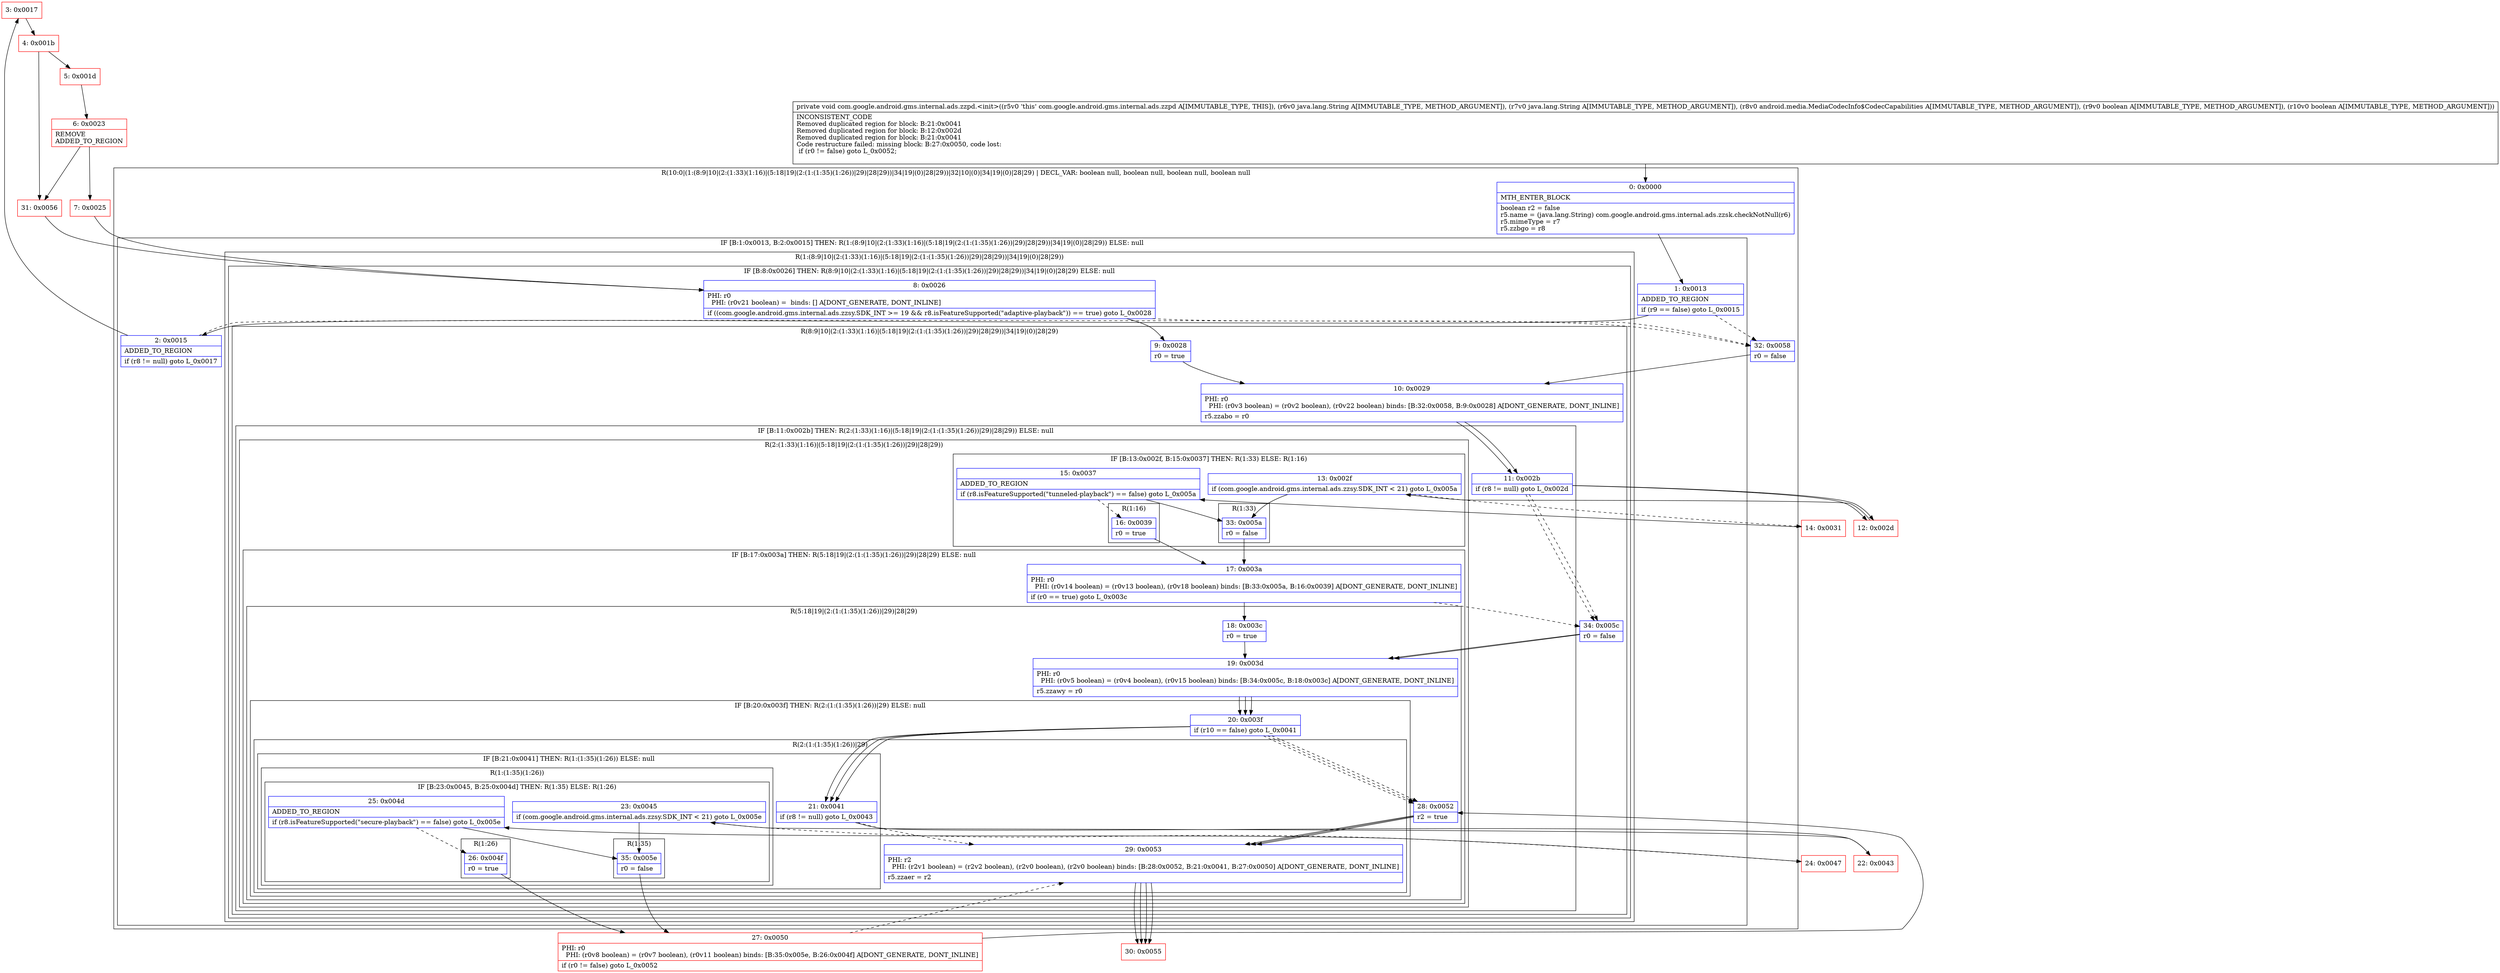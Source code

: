 digraph "CFG forcom.google.android.gms.internal.ads.zzpd.\<init\>(Ljava\/lang\/String;Ljava\/lang\/String;Landroid\/media\/MediaCodecInfo$CodecCapabilities;ZZ)V" {
subgraph cluster_Region_1508535207 {
label = "R(10:0|(1:(8:9|10|(2:(1:33)(1:16)|(5:18|19|(2:(1:(1:35)(1:26))|29)|28|29))|34|19|(0)|28|29))|32|10|(0)|34|19|(0)|28|29) | DECL_VAR: boolean null, boolean null, boolean null, boolean null\l";
node [shape=record,color=blue];
Node_0 [shape=record,label="{0\:\ 0x0000|MTH_ENTER_BLOCK\l|boolean r2 = false\lr5.name = (java.lang.String) com.google.android.gms.internal.ads.zzsk.checkNotNull(r6)\lr5.mimeType = r7\lr5.zzbgo = r8\l}"];
subgraph cluster_IfRegion_1155723118 {
label = "IF [B:1:0x0013, B:2:0x0015] THEN: R(1:(8:9|10|(2:(1:33)(1:16)|(5:18|19|(2:(1:(1:35)(1:26))|29)|28|29))|34|19|(0)|28|29)) ELSE: null";
node [shape=record,color=blue];
Node_1 [shape=record,label="{1\:\ 0x0013|ADDED_TO_REGION\l|if (r9 == false) goto L_0x0015\l}"];
Node_2 [shape=record,label="{2\:\ 0x0015|ADDED_TO_REGION\l|if (r8 != null) goto L_0x0017\l}"];
subgraph cluster_Region_1619865781 {
label = "R(1:(8:9|10|(2:(1:33)(1:16)|(5:18|19|(2:(1:(1:35)(1:26))|29)|28|29))|34|19|(0)|28|29))";
node [shape=record,color=blue];
subgraph cluster_IfRegion_1008489974 {
label = "IF [B:8:0x0026] THEN: R(8:9|10|(2:(1:33)(1:16)|(5:18|19|(2:(1:(1:35)(1:26))|29)|28|29))|34|19|(0)|28|29) ELSE: null";
node [shape=record,color=blue];
Node_8 [shape=record,label="{8\:\ 0x0026|PHI: r0 \l  PHI: (r0v21 boolean) =  binds: [] A[DONT_GENERATE, DONT_INLINE]\l|if ((com.google.android.gms.internal.ads.zzsy.SDK_INT \>= 19 && r8.isFeatureSupported(\"adaptive\-playback\")) == true) goto L_0x0028\l}"];
subgraph cluster_Region_1829551214 {
label = "R(8:9|10|(2:(1:33)(1:16)|(5:18|19|(2:(1:(1:35)(1:26))|29)|28|29))|34|19|(0)|28|29)";
node [shape=record,color=blue];
Node_9 [shape=record,label="{9\:\ 0x0028|r0 = true\l}"];
Node_10 [shape=record,label="{10\:\ 0x0029|PHI: r0 \l  PHI: (r0v3 boolean) = (r0v2 boolean), (r0v22 boolean) binds: [B:32:0x0058, B:9:0x0028] A[DONT_GENERATE, DONT_INLINE]\l|r5.zzabo = r0\l}"];
subgraph cluster_IfRegion_561092854 {
label = "IF [B:11:0x002b] THEN: R(2:(1:33)(1:16)|(5:18|19|(2:(1:(1:35)(1:26))|29)|28|29)) ELSE: null";
node [shape=record,color=blue];
Node_11 [shape=record,label="{11\:\ 0x002b|if (r8 != null) goto L_0x002d\l}"];
subgraph cluster_Region_1924893225 {
label = "R(2:(1:33)(1:16)|(5:18|19|(2:(1:(1:35)(1:26))|29)|28|29))";
node [shape=record,color=blue];
subgraph cluster_IfRegion_2067399763 {
label = "IF [B:13:0x002f, B:15:0x0037] THEN: R(1:33) ELSE: R(1:16)";
node [shape=record,color=blue];
Node_13 [shape=record,label="{13\:\ 0x002f|if (com.google.android.gms.internal.ads.zzsy.SDK_INT \< 21) goto L_0x005a\l}"];
Node_15 [shape=record,label="{15\:\ 0x0037|ADDED_TO_REGION\l|if (r8.isFeatureSupported(\"tunneled\-playback\") == false) goto L_0x005a\l}"];
subgraph cluster_Region_1395874191 {
label = "R(1:33)";
node [shape=record,color=blue];
Node_33 [shape=record,label="{33\:\ 0x005a|r0 = false\l}"];
}
subgraph cluster_Region_1334137768 {
label = "R(1:16)";
node [shape=record,color=blue];
Node_16 [shape=record,label="{16\:\ 0x0039|r0 = true\l}"];
}
}
subgraph cluster_IfRegion_626482471 {
label = "IF [B:17:0x003a] THEN: R(5:18|19|(2:(1:(1:35)(1:26))|29)|28|29) ELSE: null";
node [shape=record,color=blue];
Node_17 [shape=record,label="{17\:\ 0x003a|PHI: r0 \l  PHI: (r0v14 boolean) = (r0v13 boolean), (r0v18 boolean) binds: [B:33:0x005a, B:16:0x0039] A[DONT_GENERATE, DONT_INLINE]\l|if (r0 == true) goto L_0x003c\l}"];
subgraph cluster_Region_471029935 {
label = "R(5:18|19|(2:(1:(1:35)(1:26))|29)|28|29)";
node [shape=record,color=blue];
Node_18 [shape=record,label="{18\:\ 0x003c|r0 = true\l}"];
Node_19 [shape=record,label="{19\:\ 0x003d|PHI: r0 \l  PHI: (r0v5 boolean) = (r0v4 boolean), (r0v15 boolean) binds: [B:34:0x005c, B:18:0x003c] A[DONT_GENERATE, DONT_INLINE]\l|r5.zzawy = r0\l}"];
subgraph cluster_IfRegion_147642195 {
label = "IF [B:20:0x003f] THEN: R(2:(1:(1:35)(1:26))|29) ELSE: null";
node [shape=record,color=blue];
Node_20 [shape=record,label="{20\:\ 0x003f|if (r10 == false) goto L_0x0041\l}"];
subgraph cluster_Region_1471771243 {
label = "R(2:(1:(1:35)(1:26))|29)";
node [shape=record,color=blue];
subgraph cluster_IfRegion_638119585 {
label = "IF [B:21:0x0041] THEN: R(1:(1:35)(1:26)) ELSE: null";
node [shape=record,color=blue];
Node_21 [shape=record,label="{21\:\ 0x0041|if (r8 != null) goto L_0x0043\l}"];
subgraph cluster_Region_230391471 {
label = "R(1:(1:35)(1:26))";
node [shape=record,color=blue];
subgraph cluster_IfRegion_303735898 {
label = "IF [B:23:0x0045, B:25:0x004d] THEN: R(1:35) ELSE: R(1:26)";
node [shape=record,color=blue];
Node_23 [shape=record,label="{23\:\ 0x0045|if (com.google.android.gms.internal.ads.zzsy.SDK_INT \< 21) goto L_0x005e\l}"];
Node_25 [shape=record,label="{25\:\ 0x004d|ADDED_TO_REGION\l|if (r8.isFeatureSupported(\"secure\-playback\") == false) goto L_0x005e\l}"];
subgraph cluster_Region_1560583272 {
label = "R(1:35)";
node [shape=record,color=blue];
Node_35 [shape=record,label="{35\:\ 0x005e|r0 = false\l}"];
}
subgraph cluster_Region_1532256583 {
label = "R(1:26)";
node [shape=record,color=blue];
Node_26 [shape=record,label="{26\:\ 0x004f|r0 = true\l}"];
}
}
}
}
Node_29 [shape=record,label="{29\:\ 0x0053|PHI: r2 \l  PHI: (r2v1 boolean) = (r2v2 boolean), (r2v0 boolean), (r2v0 boolean) binds: [B:28:0x0052, B:21:0x0041, B:27:0x0050] A[DONT_GENERATE, DONT_INLINE]\l|r5.zzaer = r2\l}"];
}
}
Node_28 [shape=record,label="{28\:\ 0x0052|r2 = true\l}"];
Node_29 [shape=record,label="{29\:\ 0x0053|PHI: r2 \l  PHI: (r2v1 boolean) = (r2v2 boolean), (r2v0 boolean), (r2v0 boolean) binds: [B:28:0x0052, B:21:0x0041, B:27:0x0050] A[DONT_GENERATE, DONT_INLINE]\l|r5.zzaer = r2\l}"];
}
}
}
}
Node_34 [shape=record,label="{34\:\ 0x005c|r0 = false\l}"];
Node_19 [shape=record,label="{19\:\ 0x003d|PHI: r0 \l  PHI: (r0v5 boolean) = (r0v4 boolean), (r0v15 boolean) binds: [B:34:0x005c, B:18:0x003c] A[DONT_GENERATE, DONT_INLINE]\l|r5.zzawy = r0\l}"];
subgraph cluster_IfRegion_2088935173 {
label = "IF [B:20:0x003f] THEN: R(0) ELSE: null";
node [shape=record,color=blue];
Node_20 [shape=record,label="{20\:\ 0x003f|if (r10 == false) goto L_0x0041\l}"];
subgraph cluster_Region_488512466 {
label = "R(0)";
node [shape=record,color=blue];
}
}
Node_28 [shape=record,label="{28\:\ 0x0052|r2 = true\l}"];
Node_29 [shape=record,label="{29\:\ 0x0053|PHI: r2 \l  PHI: (r2v1 boolean) = (r2v2 boolean), (r2v0 boolean), (r2v0 boolean) binds: [B:28:0x0052, B:21:0x0041, B:27:0x0050] A[DONT_GENERATE, DONT_INLINE]\l|r5.zzaer = r2\l}"];
}
}
}
}
Node_32 [shape=record,label="{32\:\ 0x0058|r0 = false\l}"];
Node_10 [shape=record,label="{10\:\ 0x0029|PHI: r0 \l  PHI: (r0v3 boolean) = (r0v2 boolean), (r0v22 boolean) binds: [B:32:0x0058, B:9:0x0028] A[DONT_GENERATE, DONT_INLINE]\l|r5.zzabo = r0\l}"];
subgraph cluster_IfRegion_1267093720 {
label = "IF [B:11:0x002b] THEN: R(0) ELSE: null";
node [shape=record,color=blue];
Node_11 [shape=record,label="{11\:\ 0x002b|if (r8 != null) goto L_0x002d\l}"];
subgraph cluster_Region_209257862 {
label = "R(0)";
node [shape=record,color=blue];
}
}
Node_34 [shape=record,label="{34\:\ 0x005c|r0 = false\l}"];
Node_19 [shape=record,label="{19\:\ 0x003d|PHI: r0 \l  PHI: (r0v5 boolean) = (r0v4 boolean), (r0v15 boolean) binds: [B:34:0x005c, B:18:0x003c] A[DONT_GENERATE, DONT_INLINE]\l|r5.zzawy = r0\l}"];
subgraph cluster_IfRegion_1693174203 {
label = "IF [B:20:0x003f] THEN: R(0) ELSE: null";
node [shape=record,color=blue];
Node_20 [shape=record,label="{20\:\ 0x003f|if (r10 == false) goto L_0x0041\l}"];
subgraph cluster_Region_164011647 {
label = "R(0)";
node [shape=record,color=blue];
}
}
Node_28 [shape=record,label="{28\:\ 0x0052|r2 = true\l}"];
Node_29 [shape=record,label="{29\:\ 0x0053|PHI: r2 \l  PHI: (r2v1 boolean) = (r2v2 boolean), (r2v0 boolean), (r2v0 boolean) binds: [B:28:0x0052, B:21:0x0041, B:27:0x0050] A[DONT_GENERATE, DONT_INLINE]\l|r5.zzaer = r2\l}"];
}
Node_3 [shape=record,color=red,label="{3\:\ 0x0017}"];
Node_4 [shape=record,color=red,label="{4\:\ 0x001b}"];
Node_5 [shape=record,color=red,label="{5\:\ 0x001d}"];
Node_6 [shape=record,color=red,label="{6\:\ 0x0023|REMOVE\lADDED_TO_REGION\l}"];
Node_7 [shape=record,color=red,label="{7\:\ 0x0025}"];
Node_12 [shape=record,color=red,label="{12\:\ 0x002d}"];
Node_14 [shape=record,color=red,label="{14\:\ 0x0031}"];
Node_22 [shape=record,color=red,label="{22\:\ 0x0043}"];
Node_24 [shape=record,color=red,label="{24\:\ 0x0047}"];
Node_27 [shape=record,color=red,label="{27\:\ 0x0050|PHI: r0 \l  PHI: (r0v8 boolean) = (r0v7 boolean), (r0v11 boolean) binds: [B:35:0x005e, B:26:0x004f] A[DONT_GENERATE, DONT_INLINE]\l|if (r0 != false) goto L_0x0052\l}"];
Node_30 [shape=record,color=red,label="{30\:\ 0x0055}"];
Node_31 [shape=record,color=red,label="{31\:\ 0x0056}"];
MethodNode[shape=record,label="{private void com.google.android.gms.internal.ads.zzpd.\<init\>((r5v0 'this' com.google.android.gms.internal.ads.zzpd A[IMMUTABLE_TYPE, THIS]), (r6v0 java.lang.String A[IMMUTABLE_TYPE, METHOD_ARGUMENT]), (r7v0 java.lang.String A[IMMUTABLE_TYPE, METHOD_ARGUMENT]), (r8v0 android.media.MediaCodecInfo$CodecCapabilities A[IMMUTABLE_TYPE, METHOD_ARGUMENT]), (r9v0 boolean A[IMMUTABLE_TYPE, METHOD_ARGUMENT]), (r10v0 boolean A[IMMUTABLE_TYPE, METHOD_ARGUMENT]))  | INCONSISTENT_CODE\lRemoved duplicated region for block: B:21:0x0041 \lRemoved duplicated region for block: B:12:0x002d \lRemoved duplicated region for block: B:21:0x0041 \lCode restructure failed: missing block: B:27:0x0050, code lost:\l    if (r0 != false) goto L_0x0052;\l\l}"];
MethodNode -> Node_0;
Node_0 -> Node_1;
Node_1 -> Node_2;
Node_1 -> Node_32[style=dashed];
Node_2 -> Node_3;
Node_2 -> Node_32[style=dashed];
Node_8 -> Node_9;
Node_8 -> Node_32[style=dashed];
Node_9 -> Node_10;
Node_10 -> Node_11;
Node_11 -> Node_12;
Node_11 -> Node_34[style=dashed];
Node_13 -> Node_14[style=dashed];
Node_13 -> Node_33;
Node_15 -> Node_16[style=dashed];
Node_15 -> Node_33;
Node_33 -> Node_17;
Node_16 -> Node_17;
Node_17 -> Node_18;
Node_17 -> Node_34[style=dashed];
Node_18 -> Node_19;
Node_19 -> Node_20;
Node_20 -> Node_21;
Node_20 -> Node_28[style=dashed];
Node_21 -> Node_22;
Node_21 -> Node_29[style=dashed];
Node_23 -> Node_24[style=dashed];
Node_23 -> Node_35;
Node_25 -> Node_26[style=dashed];
Node_25 -> Node_35;
Node_35 -> Node_27;
Node_26 -> Node_27;
Node_29 -> Node_30;
Node_28 -> Node_29;
Node_29 -> Node_30;
Node_34 -> Node_19;
Node_19 -> Node_20;
Node_20 -> Node_21;
Node_20 -> Node_28[style=dashed];
Node_28 -> Node_29;
Node_29 -> Node_30;
Node_32 -> Node_10;
Node_10 -> Node_11;
Node_11 -> Node_12;
Node_11 -> Node_34[style=dashed];
Node_34 -> Node_19;
Node_19 -> Node_20;
Node_20 -> Node_21;
Node_20 -> Node_28[style=dashed];
Node_28 -> Node_29;
Node_29 -> Node_30;
Node_3 -> Node_4;
Node_4 -> Node_5;
Node_4 -> Node_31;
Node_5 -> Node_6;
Node_6 -> Node_7;
Node_6 -> Node_31;
Node_7 -> Node_8;
Node_12 -> Node_13;
Node_14 -> Node_15;
Node_22 -> Node_23;
Node_24 -> Node_25;
Node_27 -> Node_28;
Node_27 -> Node_29[style=dashed];
Node_31 -> Node_8;
}

